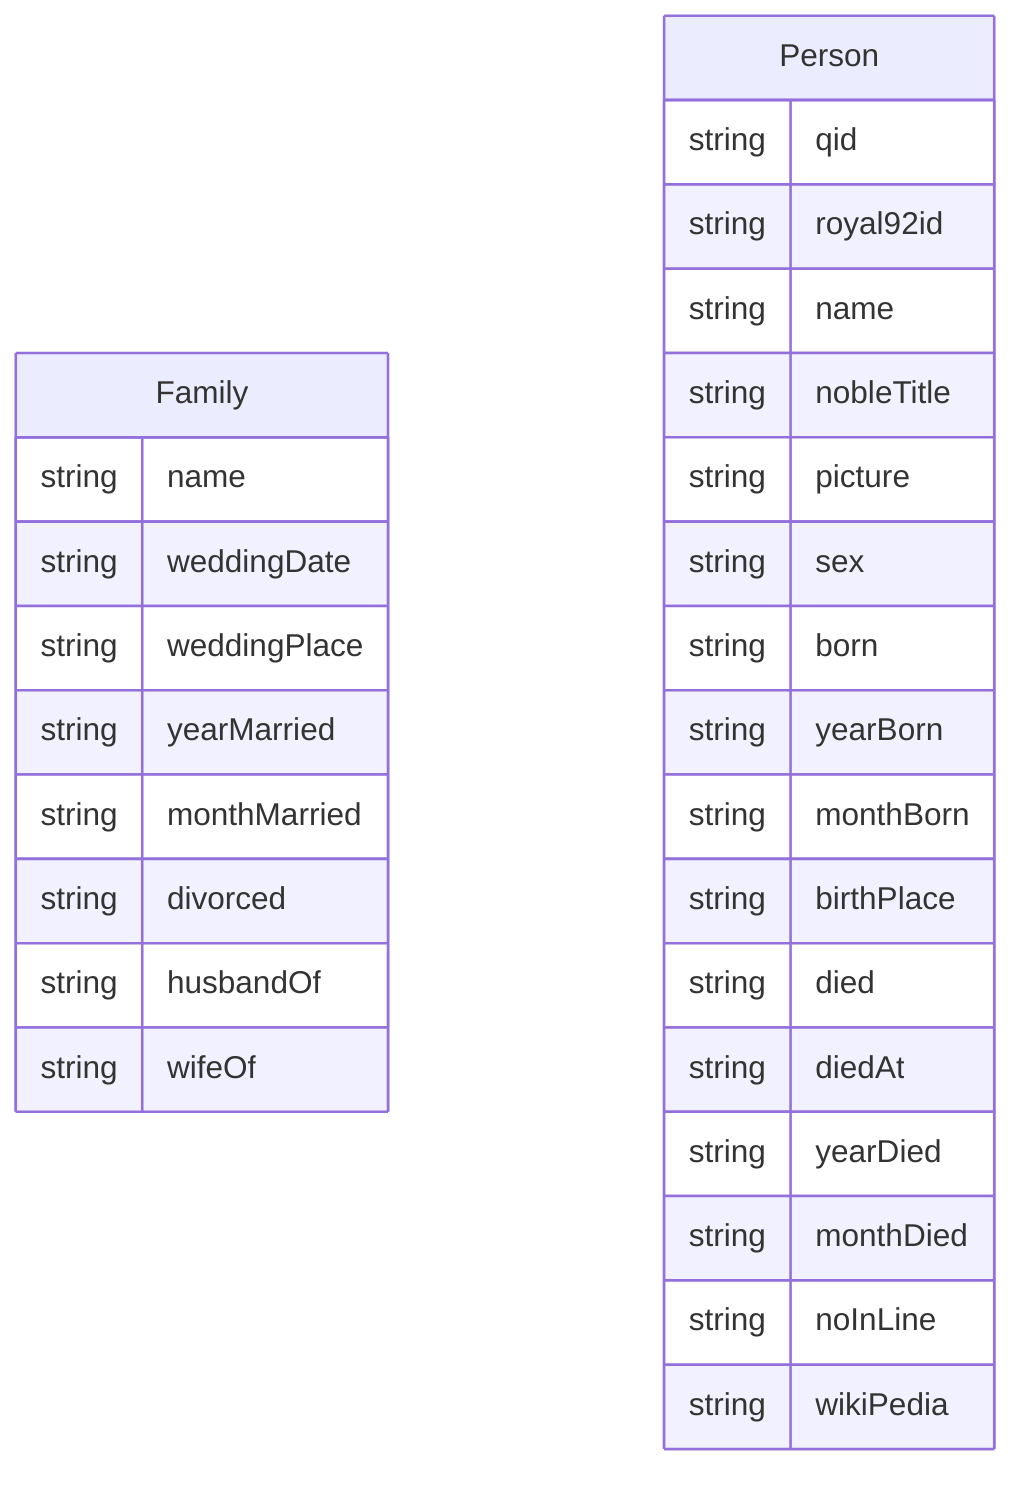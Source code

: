 erDiagram
Family {
    string name  
    string weddingDate  
    string weddingPlace  
    string yearMarried  
    string monthMarried  
    string divorced  
    string husbandOf  
    string wifeOf  
}
Person {
    string qid  
    string royal92id  
    string name  
    string nobleTitle  
    string picture  
    string sex  
    string born  
    string yearBorn  
    string monthBorn  
    string birthPlace  
    string died  
    string diedAt  
    string yearDied  
    string monthDied  
    string noInLine  
    string wikiPedia  
}